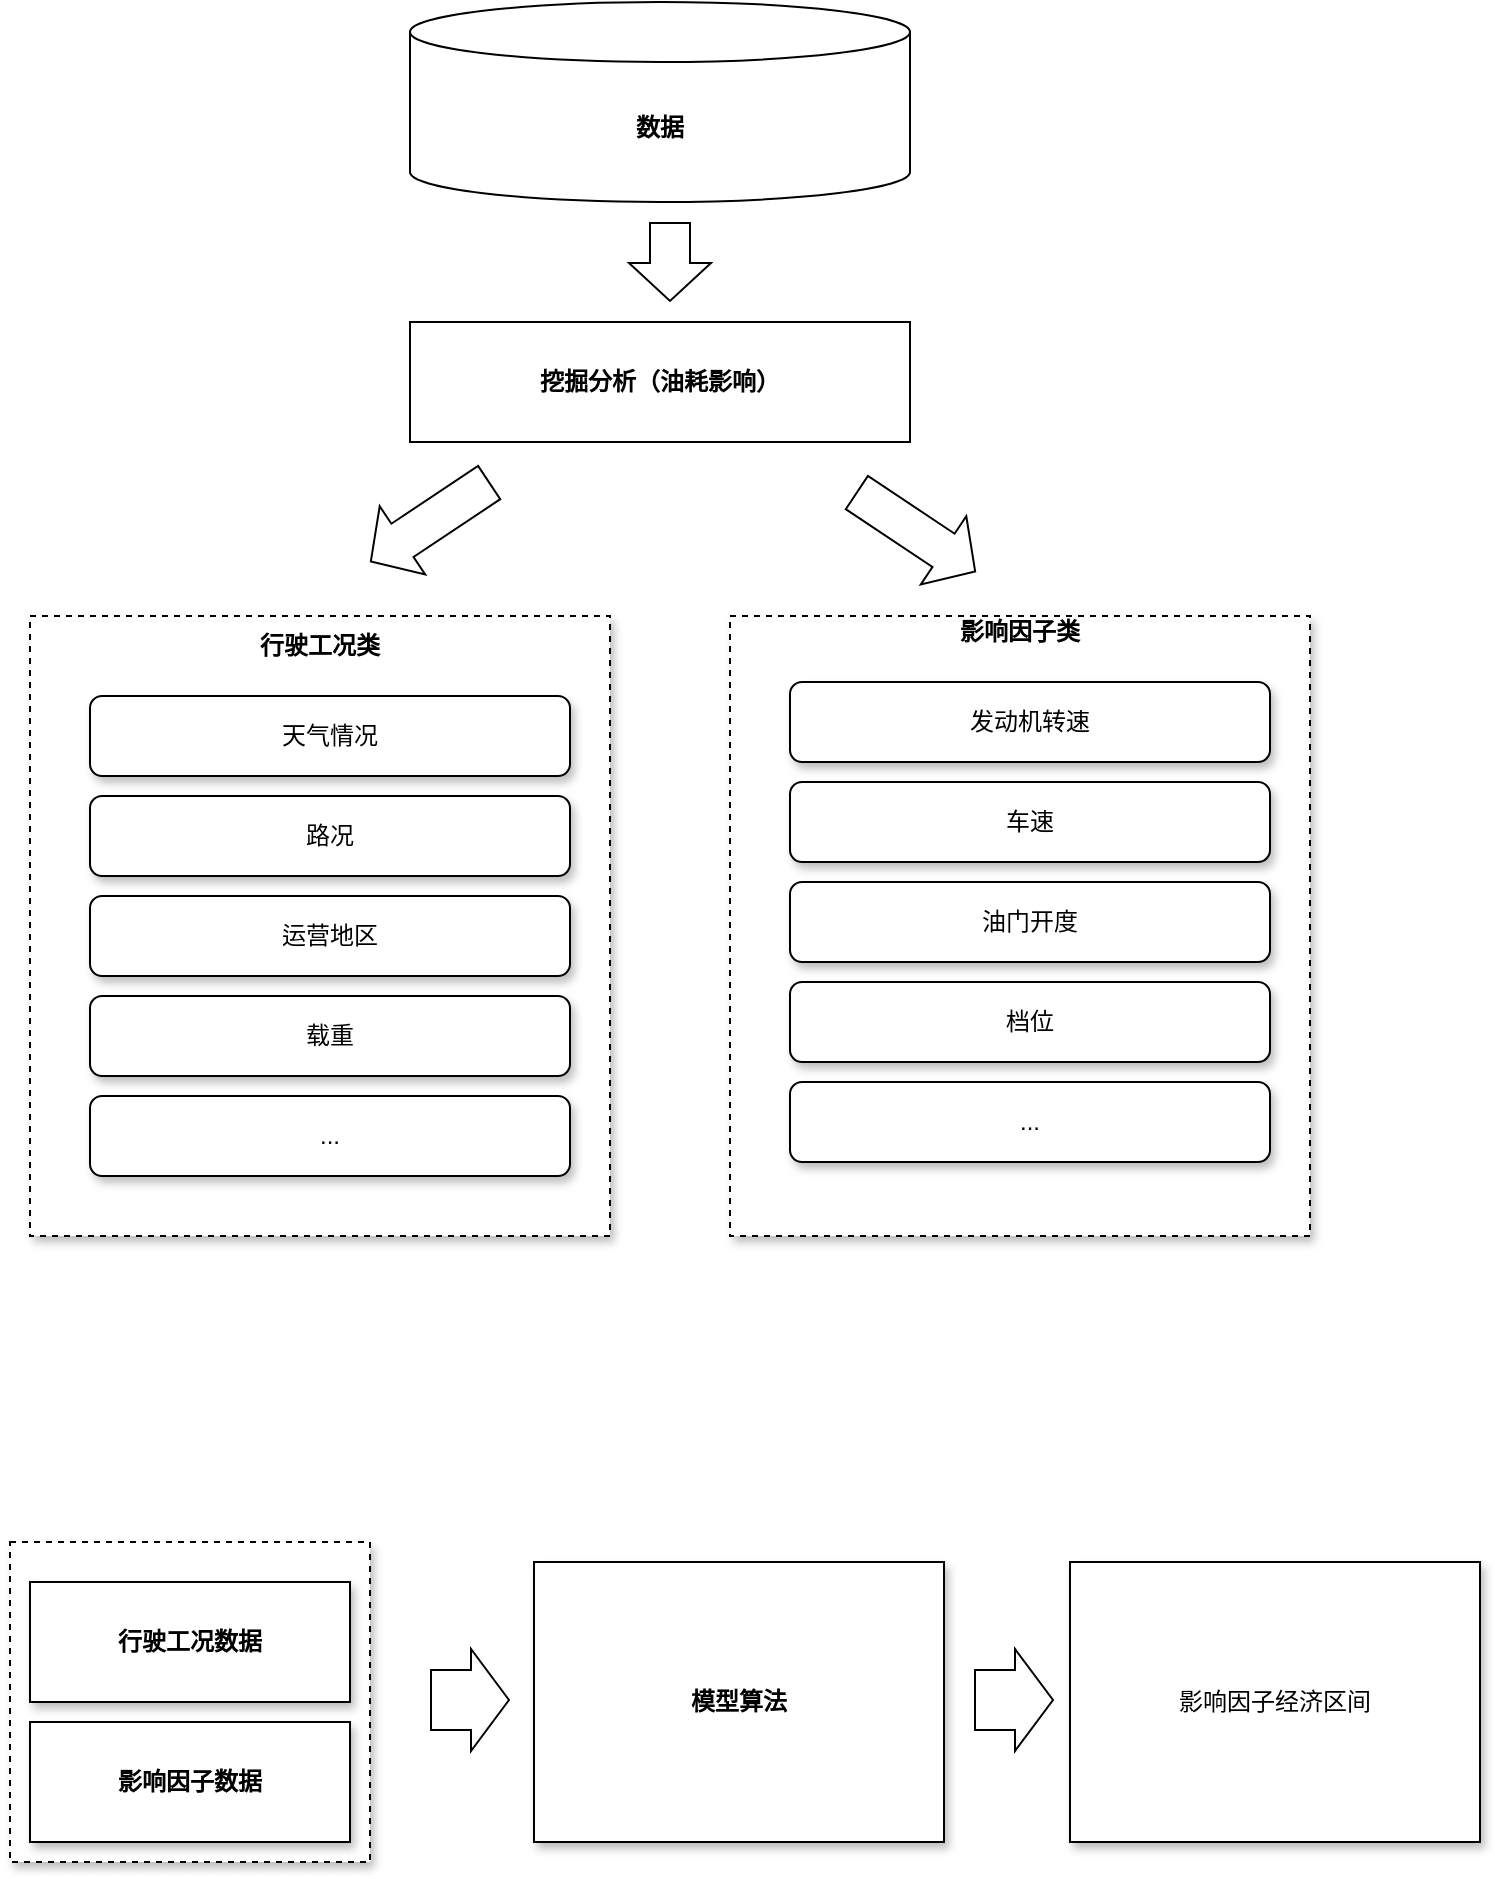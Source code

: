 <mxfile version="15.9.4" type="github">
  <diagram id="lZ0P4kBstY_n32ZySdzd" name="Page-1">
    <mxGraphModel dx="1422" dy="762" grid="1" gridSize="10" guides="1" tooltips="1" connect="1" arrows="1" fold="1" page="1" pageScale="1" pageWidth="827" pageHeight="1169" math="0" shadow="0">
      <root>
        <mxCell id="0" />
        <mxCell id="1" parent="0" />
        <mxCell id="kWY36O7lsPUfzg_1Zvis-40" value="" style="rounded=0;whiteSpace=wrap;html=1;shadow=1;fontSize=12;dashed=1;" vertex="1" parent="1">
          <mxGeometry x="70" y="840" width="180" height="160" as="geometry" />
        </mxCell>
        <mxCell id="kWY36O7lsPUfzg_1Zvis-1" value="数据" style="shape=cylinder3;whiteSpace=wrap;html=1;boundedLbl=1;backgroundOutline=1;size=15;fontStyle=1" vertex="1" parent="1">
          <mxGeometry x="270" y="70" width="250" height="100" as="geometry" />
        </mxCell>
        <mxCell id="kWY36O7lsPUfzg_1Zvis-2" value="挖掘分析（油耗影响）" style="rounded=0;whiteSpace=wrap;html=1;fontStyle=1" vertex="1" parent="1">
          <mxGeometry x="270" y="230" width="250" height="60" as="geometry" />
        </mxCell>
        <mxCell id="kWY36O7lsPUfzg_1Zvis-5" value="" style="rounded=0;whiteSpace=wrap;html=1;dashed=1;shadow=1;" vertex="1" parent="1">
          <mxGeometry x="80" y="377" width="290" height="310" as="geometry" />
        </mxCell>
        <mxCell id="kWY36O7lsPUfzg_1Zvis-13" value="行驶工况类" style="text;html=1;strokeColor=none;fillColor=none;align=center;verticalAlign=middle;whiteSpace=wrap;rounded=0;shadow=1;fontStyle=1" vertex="1" parent="1">
          <mxGeometry x="190" y="377" width="70" height="30" as="geometry" />
        </mxCell>
        <mxCell id="kWY36O7lsPUfzg_1Zvis-18" value="天气情况" style="rounded=1;whiteSpace=wrap;html=1;fontSize=12;shadow=1;" vertex="1" parent="1">
          <mxGeometry x="110" y="417" width="240" height="40" as="geometry" />
        </mxCell>
        <mxCell id="kWY36O7lsPUfzg_1Zvis-19" value="路况" style="rounded=1;whiteSpace=wrap;html=1;fontSize=12;shadow=1;" vertex="1" parent="1">
          <mxGeometry x="110" y="467" width="240" height="40" as="geometry" />
        </mxCell>
        <mxCell id="kWY36O7lsPUfzg_1Zvis-20" value="运营地区" style="rounded=1;whiteSpace=wrap;html=1;fontSize=12;shadow=1;" vertex="1" parent="1">
          <mxGeometry x="110" y="517" width="240" height="40" as="geometry" />
        </mxCell>
        <mxCell id="kWY36O7lsPUfzg_1Zvis-21" value="载重" style="rounded=1;whiteSpace=wrap;html=1;fontSize=12;shadow=1;" vertex="1" parent="1">
          <mxGeometry x="110" y="567" width="240" height="40" as="geometry" />
        </mxCell>
        <mxCell id="kWY36O7lsPUfzg_1Zvis-22" value="..." style="rounded=1;whiteSpace=wrap;html=1;fontSize=12;shadow=1;" vertex="1" parent="1">
          <mxGeometry x="110" y="617" width="240" height="40" as="geometry" />
        </mxCell>
        <mxCell id="kWY36O7lsPUfzg_1Zvis-25" value="" style="rounded=0;whiteSpace=wrap;html=1;dashed=1;shadow=1;" vertex="1" parent="1">
          <mxGeometry x="430" y="377" width="290" height="310" as="geometry" />
        </mxCell>
        <mxCell id="kWY36O7lsPUfzg_1Zvis-26" value="影响因子类" style="text;html=1;strokeColor=none;fillColor=none;align=center;verticalAlign=middle;whiteSpace=wrap;rounded=0;shadow=1;fontStyle=1" vertex="1" parent="1">
          <mxGeometry x="540" y="370" width="70" height="30" as="geometry" />
        </mxCell>
        <mxCell id="kWY36O7lsPUfzg_1Zvis-27" value="发动机转速" style="rounded=1;whiteSpace=wrap;html=1;fontSize=12;shadow=1;" vertex="1" parent="1">
          <mxGeometry x="460" y="410" width="240" height="40" as="geometry" />
        </mxCell>
        <mxCell id="kWY36O7lsPUfzg_1Zvis-28" value="车速" style="rounded=1;whiteSpace=wrap;html=1;fontSize=12;shadow=1;" vertex="1" parent="1">
          <mxGeometry x="460" y="460" width="240" height="40" as="geometry" />
        </mxCell>
        <mxCell id="kWY36O7lsPUfzg_1Zvis-29" value="油门开度" style="rounded=1;whiteSpace=wrap;html=1;fontSize=12;shadow=1;" vertex="1" parent="1">
          <mxGeometry x="460" y="510" width="240" height="40" as="geometry" />
        </mxCell>
        <mxCell id="kWY36O7lsPUfzg_1Zvis-30" value="档位" style="rounded=1;whiteSpace=wrap;html=1;fontSize=12;shadow=1;" vertex="1" parent="1">
          <mxGeometry x="460" y="560" width="240" height="40" as="geometry" />
        </mxCell>
        <mxCell id="kWY36O7lsPUfzg_1Zvis-31" value="..." style="rounded=1;whiteSpace=wrap;html=1;fontSize=12;shadow=1;" vertex="1" parent="1">
          <mxGeometry x="460" y="610" width="240" height="40" as="geometry" />
        </mxCell>
        <mxCell id="kWY36O7lsPUfzg_1Zvis-32" value="" style="shape=flexArrow;endArrow=classic;html=1;rounded=0;fontSize=12;width=20;" edge="1" parent="1">
          <mxGeometry width="50" height="50" relative="1" as="geometry">
            <mxPoint x="400" y="180" as="sourcePoint" />
            <mxPoint x="400" y="220" as="targetPoint" />
          </mxGeometry>
        </mxCell>
        <mxCell id="kWY36O7lsPUfzg_1Zvis-33" value="" style="shape=flexArrow;endArrow=classic;html=1;rounded=0;fontSize=12;width=20;" edge="1" parent="1">
          <mxGeometry width="50" height="50" relative="1" as="geometry">
            <mxPoint x="493" y="315" as="sourcePoint" />
            <mxPoint x="553" y="355" as="targetPoint" />
          </mxGeometry>
        </mxCell>
        <mxCell id="kWY36O7lsPUfzg_1Zvis-34" value="" style="shape=flexArrow;endArrow=classic;html=1;rounded=0;fontSize=12;width=20;" edge="1" parent="1">
          <mxGeometry width="50" height="50" relative="1" as="geometry">
            <mxPoint x="310" y="310" as="sourcePoint" />
            <mxPoint x="250" y="350" as="targetPoint" />
          </mxGeometry>
        </mxCell>
        <mxCell id="kWY36O7lsPUfzg_1Zvis-35" value="模型算法" style="rounded=0;whiteSpace=wrap;html=1;shadow=1;fontSize=12;fontStyle=1" vertex="1" parent="1">
          <mxGeometry x="332" y="850" width="205" height="140" as="geometry" />
        </mxCell>
        <mxCell id="kWY36O7lsPUfzg_1Zvis-36" value="行驶工况数据" style="rounded=0;whiteSpace=wrap;html=1;shadow=1;fontSize=12;fontStyle=1" vertex="1" parent="1">
          <mxGeometry x="80" y="860" width="160" height="60" as="geometry" />
        </mxCell>
        <mxCell id="kWY36O7lsPUfzg_1Zvis-37" value="影响因子数据" style="rounded=0;whiteSpace=wrap;html=1;shadow=1;fontSize=12;fontStyle=1" vertex="1" parent="1">
          <mxGeometry x="80" y="930" width="160" height="60" as="geometry" />
        </mxCell>
        <mxCell id="kWY36O7lsPUfzg_1Zvis-39" value="" style="shape=flexArrow;endArrow=classic;html=1;rounded=0;fontSize=12;width=30;" edge="1" parent="1">
          <mxGeometry width="50" height="50" relative="1" as="geometry">
            <mxPoint x="280" y="919" as="sourcePoint" />
            <mxPoint x="320" y="919" as="targetPoint" />
          </mxGeometry>
        </mxCell>
        <mxCell id="kWY36O7lsPUfzg_1Zvis-41" value="影响因子经济区间" style="rounded=0;whiteSpace=wrap;html=1;shadow=1;fontSize=12;" vertex="1" parent="1">
          <mxGeometry x="600" y="850" width="205" height="140" as="geometry" />
        </mxCell>
        <mxCell id="kWY36O7lsPUfzg_1Zvis-43" value="" style="shape=flexArrow;endArrow=classic;html=1;rounded=0;fontSize=12;width=30;" edge="1" parent="1">
          <mxGeometry width="50" height="50" relative="1" as="geometry">
            <mxPoint x="552" y="919" as="sourcePoint" />
            <mxPoint x="592" y="919" as="targetPoint" />
          </mxGeometry>
        </mxCell>
      </root>
    </mxGraphModel>
  </diagram>
</mxfile>
